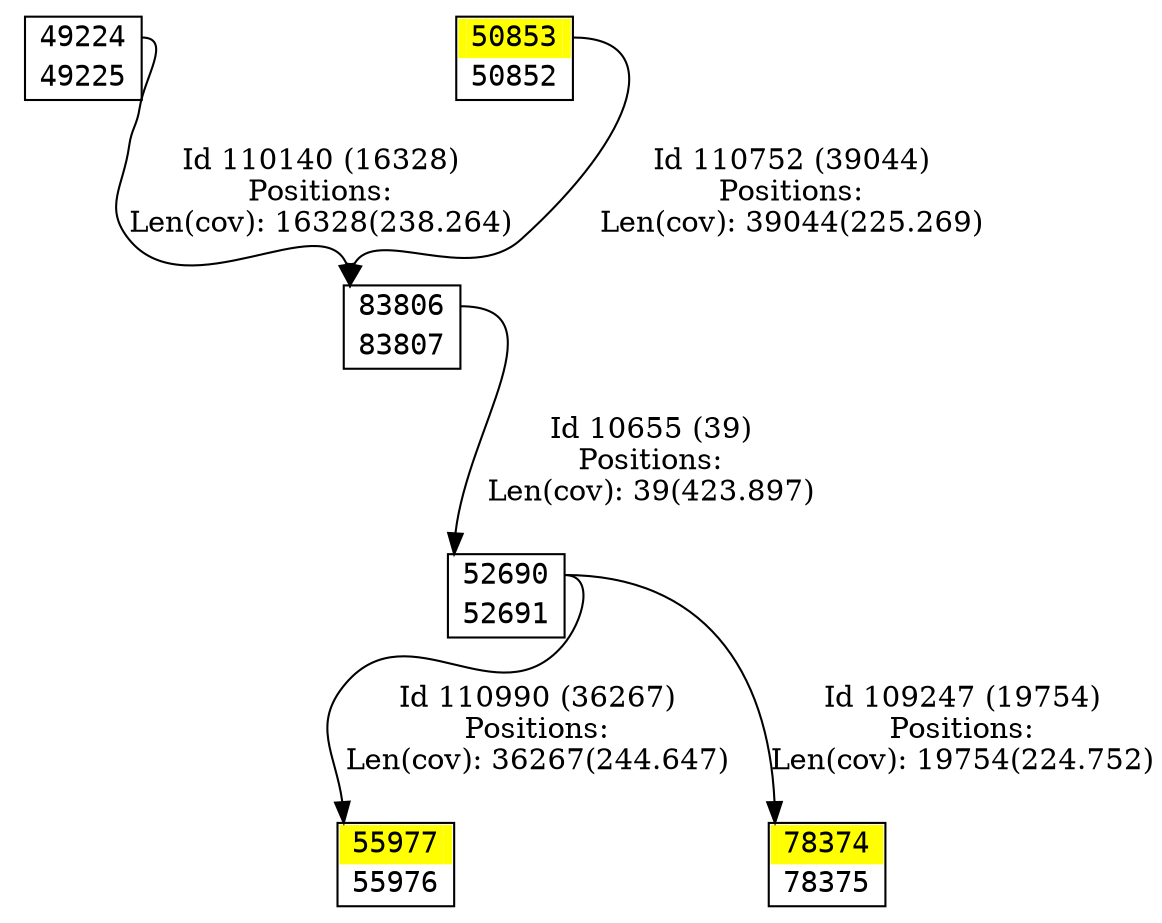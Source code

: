 digraph graph_picture {
node[fontname=<Courier> ,penwidth=<1.8> ,shape=<plaintext> ]
vertex_49224_49225[label=<<TABLE BORDER="1" CELLSPACING="0" >
<TR><TD BORDER="0" PORT = "port_49224_in" color="white" bgcolor="white" ></TD><TD BORDER="0" color="white" bgcolor="white" >49224</TD><TD BORDER="0" PORT = "port_49224_out" color="white" bgcolor="white" ></TD></TR>
<TR><TD BORDER="0" PORT = "port_49225_out" color="white" bgcolor="white" ></TD><TD BORDER="0" color="white" bgcolor="white" >49225</TD><TD BORDER="0" PORT = "port_49225_in" color="white" bgcolor="white" ></TD></TR>
</TABLE>> ,color=<black> ,URL=</vertex/49224.svg> ]
vertex_50852_50853[label=<<TABLE BORDER="1" CELLSPACING="0" >
<TR><TD BORDER="0" PORT = "port_50853_in" color="yellow" bgcolor="yellow" ></TD><TD BORDER="0" color="yellow" bgcolor="yellow" >50853</TD><TD BORDER="0" PORT = "port_50853_out" color="yellow" bgcolor="yellow" ></TD></TR>
<TR><TD BORDER="0" PORT = "port_50852_out" color="white" bgcolor="white" ></TD><TD BORDER="0" color="white" bgcolor="white" >50852</TD><TD BORDER="0" PORT = "port_50852_in" color="white" bgcolor="white" ></TD></TR>
</TABLE>> ,color=<black> ,URL=</vertex/50853.svg> ]
vertex_52690_52691[label=<<TABLE BORDER="1" CELLSPACING="0" >
<TR><TD BORDER="0" PORT = "port_52690_in" color="white" bgcolor="white" ></TD><TD BORDER="0" color="white" bgcolor="white" >52690</TD><TD BORDER="0" PORT = "port_52690_out" color="white" bgcolor="white" ></TD></TR>
<TR><TD BORDER="0" PORT = "port_52691_out" color="white" bgcolor="white" ></TD><TD BORDER="0" color="white" bgcolor="white" >52691</TD><TD BORDER="0" PORT = "port_52691_in" color="white" bgcolor="white" ></TD></TR>
</TABLE>> ,color=<black> ,URL=</vertex/52690.svg> ]
vertex_55976_55977[label=<<TABLE BORDER="1" CELLSPACING="0" >
<TR><TD BORDER="0" PORT = "port_55977_in" color="yellow" bgcolor="yellow" ></TD><TD BORDER="0" color="yellow" bgcolor="yellow" >55977</TD><TD BORDER="0" PORT = "port_55977_out" color="yellow" bgcolor="yellow" ></TD></TR>
<TR><TD BORDER="0" PORT = "port_55976_out" color="white" bgcolor="white" ></TD><TD BORDER="0" color="white" bgcolor="white" >55976</TD><TD BORDER="0" PORT = "port_55976_in" color="white" bgcolor="white" ></TD></TR>
</TABLE>> ,color=<black> ,URL=</vertex/55977.svg> ]
vertex_78374_78375[label=<<TABLE BORDER="1" CELLSPACING="0" >
<TR><TD BORDER="0" PORT = "port_78374_in" color="yellow" bgcolor="yellow" ></TD><TD BORDER="0" color="yellow" bgcolor="yellow" >78374</TD><TD BORDER="0" PORT = "port_78374_out" color="yellow" bgcolor="yellow" ></TD></TR>
<TR><TD BORDER="0" PORT = "port_78375_out" color="white" bgcolor="white" ></TD><TD BORDER="0" color="white" bgcolor="white" >78375</TD><TD BORDER="0" PORT = "port_78375_in" color="white" bgcolor="white" ></TD></TR>
</TABLE>> ,color=<black> ,URL=</vertex/78374.svg> ]
vertex_83806_83807[label=<<TABLE BORDER="1" CELLSPACING="0" >
<TR><TD BORDER="0" PORT = "port_83806_in" color="white" bgcolor="white" ></TD><TD BORDER="0" color="white" bgcolor="white" >83806</TD><TD BORDER="0" PORT = "port_83806_out" color="white" bgcolor="white" ></TD></TR>
<TR><TD BORDER="0" PORT = "port_83807_out" color="white" bgcolor="white" ></TD><TD BORDER="0" color="white" bgcolor="white" >83807</TD><TD BORDER="0" PORT = "port_83807_in" color="white" bgcolor="white" ></TD></TR>
</TABLE>> ,color=<black> ,URL=</vertex/83806.svg> ]
vertex_83806_83807:port_83806_out->vertex_52690_52691:port_52690_in[label="Id 10655 (39)\nPositions:\nLen(cov): 39(423.897)" ,color=<black> ]
vertex_52690_52691:port_52690_out->vertex_78374_78375:port_78374_in[label="Id 109247 (19754)\nPositions:\nLen(cov): 19754(224.752)" ,color=<black> ]
vertex_49224_49225:port_49224_out->vertex_83806_83807:port_83806_in[label="Id 110140 (16328)\nPositions:\nLen(cov): 16328(238.264)" ,color=<black> ]
vertex_50852_50853:port_50853_out->vertex_83806_83807:port_83806_in[label="Id 110752 (39044)\nPositions:\nLen(cov): 39044(225.269)" ,color=<black> ]
vertex_52690_52691:port_52690_out->vertex_55976_55977:port_55977_in[label="Id 110990 (36267)\nPositions:\nLen(cov): 36267(244.647)" ,color=<black> ]
}
